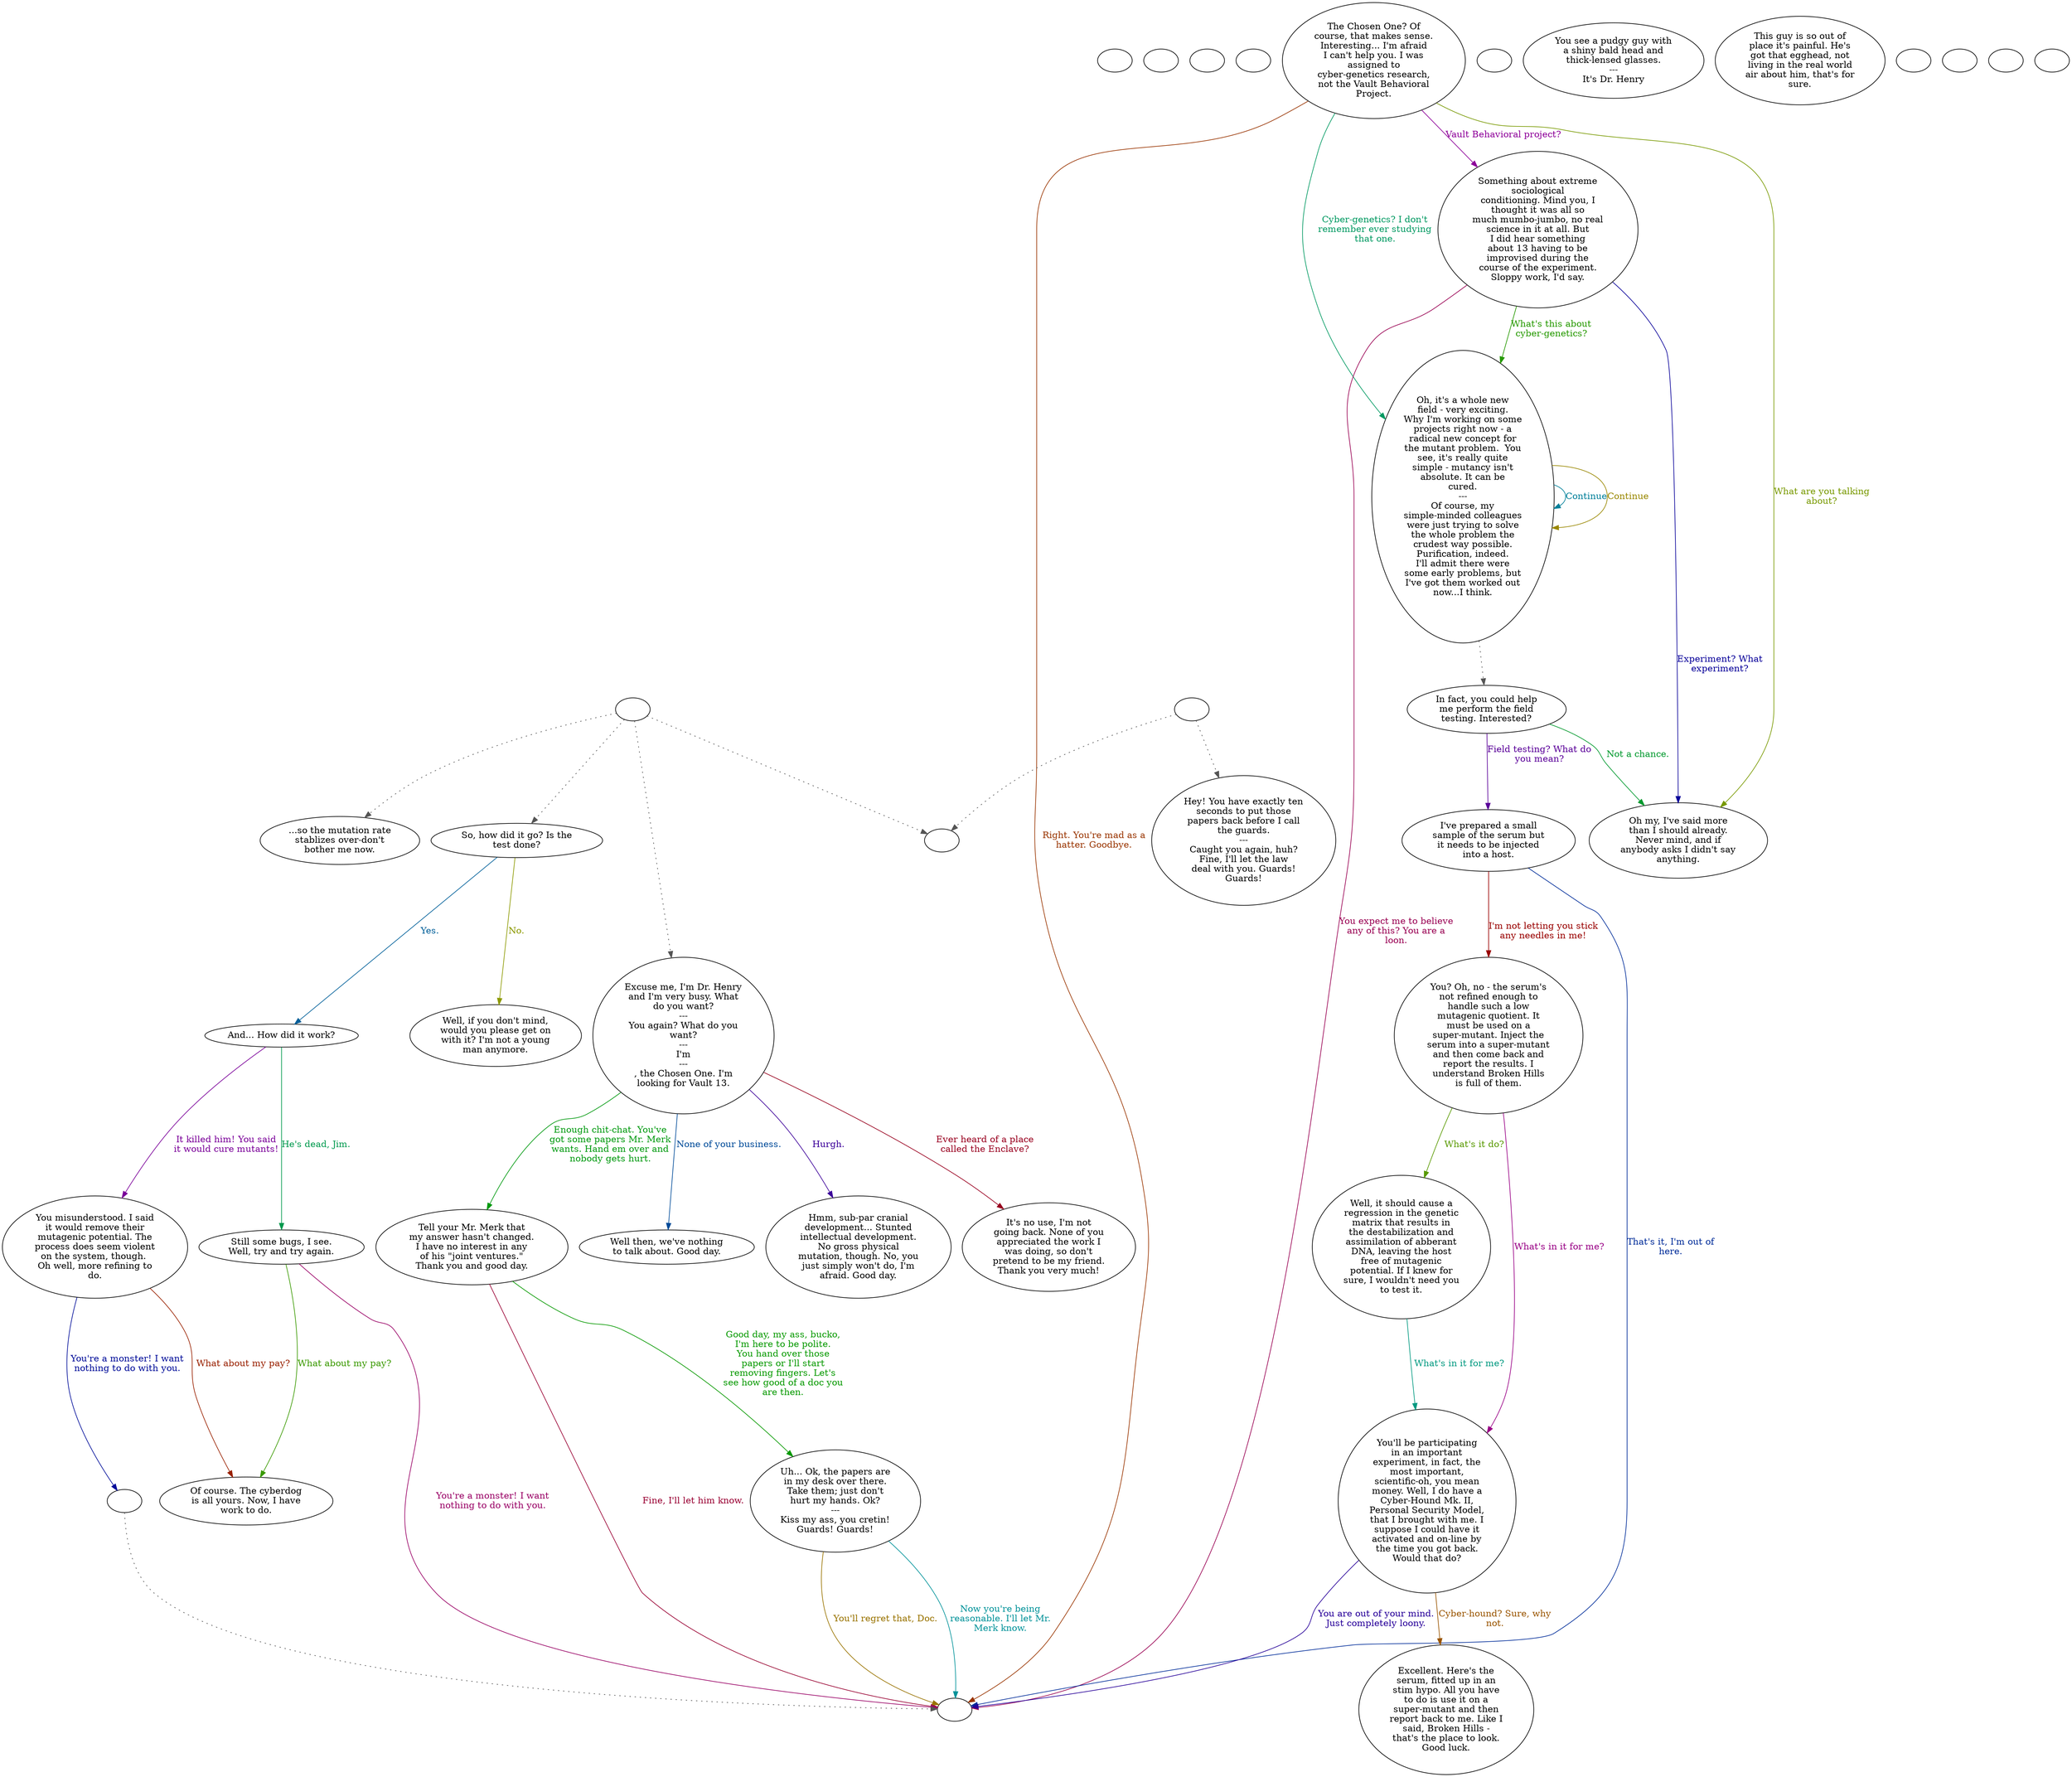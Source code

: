 digraph schenry {
  "checkPartyMembersNearDoor" [style=filled       fillcolor="#FFFFFF"       color="#000000"]
  "checkPartyMembersNearDoor" [label=""]
  "start" [style=filled       fillcolor="#FFFFFF"       color="#000000"]
  "start" [label=""]
  "critter_p_proc" [style=filled       fillcolor="#FFFFFF"       color="#000000"]
  "critter_p_proc" [label=""]
  "pickup_p_proc" [style=filled       fillcolor="#FFFFFF"       color="#000000"]
  "pickup_p_proc" [label=""]
  "talk_p_proc" [style=filled       fillcolor="#FFFFFF"       color="#000000"]
  "talk_p_proc" -> "Node016" [style=dotted color="#555555"]
  "talk_p_proc" -> "Node001" [style=dotted color="#555555"]
  "talk_p_proc" -> "Node022" [style=dotted color="#555555"]
  "talk_p_proc" -> "DoCallGuards" [style=dotted color="#555555"]
  "talk_p_proc" [label=""]
  "destroy_p_proc" [style=filled       fillcolor="#FFFFFF"       color="#000000"]
  "destroy_p_proc" [label=""]
  "look_at_p_proc" [style=filled       fillcolor="#FFFFFF"       color="#000000"]
  "look_at_p_proc" [label="You see a pudgy guy with\na shiny bald head and\nthick-lensed glasses.\n---\nIt's Dr. Henry"]
  "description_p_proc" [style=filled       fillcolor="#FFFFFF"       color="#000000"]
  "description_p_proc" [label="This guy is so out of\nplace it's painful. He's\ngot that egghead, not\nliving in the real world\nair about him, that's for\nsure."]
  "use_skill_on_p_proc" [style=filled       fillcolor="#FFFFFF"       color="#000000"]
  "use_skill_on_p_proc" [label=""]
  "damage_p_proc" [style=filled       fillcolor="#FFFFFF"       color="#000000"]
  "damage_p_proc" [label=""]
  "map_enter_p_proc" [style=filled       fillcolor="#FFFFFF"       color="#000000"]
  "map_enter_p_proc" [label=""]
  "Node998" [style=filled       fillcolor="#FFFFFF"       color="#000000"]
  "Node998" [label=""]
  "Node999" [style=filled       fillcolor="#FFFFFF"       color="#000000"]
  "Node999" [label=""]
  "Node001" [style=filled       fillcolor="#FFFFFF"       color="#000000"]
  "Node001" [label="Excuse me, I'm Dr. Henry\nand I'm very busy. What\ndo you want?\n---\nYou again? What do you\nwant?\n---\nI'm\n---\n, the Chosen One. I'm\nlooking for Vault 13."]
  "Node001" -> "Node002" [label="Hurgh." color="#3B0099" fontcolor="#3B0099"]
  "Node001" -> "Node013" [label="Enough chit-chat. You've\ngot some papers Mr. Merk\nwants. Hand em over and\nnobody gets hurt." color="#00990E" fontcolor="#00990E"]
  "Node001" -> "Node014" [label="Ever heard of a place\ncalled the Enclave?" color="#99001F" fontcolor="#99001F"]
  "Node001" -> "Node015" [label="None of your business." color="#004B99" fontcolor="#004B99"]
  "Node002" [style=filled       fillcolor="#FFFFFF"       color="#000000"]
  "Node002" [label="Hmm, sub-par cranial\ndevelopment... Stunted\nintellectual development.\nNo gross physical\nmutation, though. No, you\njust simply won't do, I'm\nafraid. Good day."]
  "Node003" [style=filled       fillcolor="#FFFFFF"       color="#000000"]
  "Node003" [label="The Chosen One? Of\ncourse, that makes sense.\nInteresting... I'm afraid\nI can't help you. I was\nassigned to\ncyber-genetics research,\nnot the Vault Behavioral\nProject."]
  "Node003" -> "Node004" [label="What are you talking\nabout?" color="#789900" fontcolor="#789900"]
  "Node003" -> "Node005" [label="Vault Behavioral project?" color="#8D0099" fontcolor="#8D0099"]
  "Node003" -> "Node006" [label="Cyber-genetics? I don't\nremember ever studying\nthat one." color="#009961" fontcolor="#009961"]
  "Node003" -> "Node999" [label="Right. You're mad as a\nhatter. Goodbye." color="#993400" fontcolor="#993400"]
  "Node004" [style=filled       fillcolor="#FFFFFF"       color="#000000"]
  "Node004" [label="Oh my, I've said more\nthan I should already.\nNever mind, and if\nanybody asks I didn't say\nanything."]
  "Node005" [style=filled       fillcolor="#FFFFFF"       color="#000000"]
  "Node005" [label="Something about extreme\nsociological\nconditioning. Mind you, I\nthought it was all so\nmuch mumbo-jumbo, no real\nscience in it at all. But\nI did hear something\nabout 13 having to be\nimprovised during the\ncourse of the experiment.\nSloppy work, I'd say."]
  "Node005" -> "Node004" [label="Experiment? What\nexperiment?" color="#070099" fontcolor="#070099"]
  "Node005" -> "Node006" [label="What's this about\ncyber-genetics?" color="#259900" fontcolor="#259900"]
  "Node005" -> "Node999" [label="You expect me to believe\nany of this? You are a\nloon." color="#990052" fontcolor="#990052"]
  "Node006" [style=filled       fillcolor="#FFFFFF"       color="#000000"]
  "Node006" -> "Node007" [style=dotted color="#555555"]
  "Node006" [label="Oh, it's a whole new\nfield - very exciting.\nWhy I'm working on some\nprojects right now - a\nradical new concept for\nthe mutant problem.  You\nsee, it's really quite\nsimple - mutancy isn't\nabsolute. It can be\ncured.\n---\nOf course, my\nsimple-minded colleagues\nwere just trying to solve\nthe whole problem the\ncrudest way possible.\nPurification, indeed.\nI'll admit there were\nsome early problems, but\nI've got them worked out\nnow...I think."]
  "Node006" -> "Node006" [label="Continue" color="#007F99" fontcolor="#007F99"]
  "Node006" -> "Node006" [label="Continue" color="#998700" fontcolor="#998700"]
  "Node007" [style=filled       fillcolor="#FFFFFF"       color="#000000"]
  "Node007" [label="In fact, you could help\nme perform the field\ntesting. Interested?"]
  "Node007" -> "Node008" [label="Field testing? What do\nyou mean?" color="#5A0099" fontcolor="#5A0099"]
  "Node007" -> "Node004" [label="Not a chance." color="#00992D" fontcolor="#00992D"]
  "Node008" [style=filled       fillcolor="#FFFFFF"       color="#000000"]
  "Node008" [label="I've prepared a small\nsample of the serum but\nit needs to be injected\ninto a host."]
  "Node008" -> "Node009" [label="I'm not letting you stick\nany needles in me!" color="#990100" fontcolor="#990100"]
  "Node008" -> "Node999" [label="That's it, I'm out of\nhere." color="#002C99" fontcolor="#002C99"]
  "Node009" [style=filled       fillcolor="#FFFFFF"       color="#000000"]
  "Node009" [label="You? Oh, no - the serum's\nnot refined enough to\nhandle such a low\nmutagenic quotient. It\nmust be used on a\nsuper-mutant. Inject the\nserum into a super-mutant\nand then come back and\nreport the results. I\nunderstand Broken Hills\nis full of them."]
  "Node009" -> "Node010" [label="What's it do?" color="#589900" fontcolor="#589900"]
  "Node009" -> "Node011" [label="What's in it for me?" color="#990085" fontcolor="#990085"]
  "Node010" [style=filled       fillcolor="#FFFFFF"       color="#000000"]
  "Node010" [label="Well, it should cause a\nregression in the genetic\nmatrix that results in\nthe destabilization and\nassimilation of abberant\nDNA, leaving the host\nfree of mutagenic\npotential. If I knew for\nsure, I wouldn't need you\nto test it."]
  "Node010" -> "Node011" [label="What's in it for me?" color="#009980" fontcolor="#009980"]
  "Node011" [style=filled       fillcolor="#FFFFFF"       color="#000000"]
  "Node011" [label="You'll be participating\nin an important\nexperiment, in fact, the\nmost important,\nscientific-oh, you mean\nmoney. Well, I do have a\nCyber-Hound Mk. II,\nPersonal Security Model,\nthat I brought with me. I\nsuppose I could have it\nactivated and on-line by\nthe time you got back.\nWould that do?"]
  "Node011" -> "Node012" [label="Cyber-hound? Sure, why\nnot." color="#995400" fontcolor="#995400"]
  "Node011" -> "Node999" [label="You are out of your mind.\nJust completely loony." color="#270099" fontcolor="#270099"]
  "Node012" [style=filled       fillcolor="#FFFFFF"       color="#000000"]
  "Node012" [label="Excellent. Here's the\nserum, fitted up in an\nstim hypo. All you have\nto do is use it on a\nsuper-mutant and then\nreport back to me. Like I\nsaid, Broken Hills -\nthat's the place to look.\nGood luck."]
  "Node013" [style=filled       fillcolor="#FFFFFF"       color="#000000"]
  "Node013" [label="Tell your Mr. Merk that\nmy answer hasn't changed.\nI have no interest in any\nof his \"joint ventures.\"\nThank you and good day."]
  "Node013" -> "Node023" [label="Good day, my ass, bucko,\nI'm here to be polite.\nYou hand over those\npapers or I'll start\nremoving fingers. Let's\nsee how good of a doc you\nare then." color="#069900" fontcolor="#069900"]
  "Node013" -> "Node999" [label="Fine, I'll let him know." color="#990032" fontcolor="#990032"]
  "Node014" [style=filled       fillcolor="#FFFFFF"       color="#000000"]
  "Node014" [label="It's no use, I'm not\ngoing back. None of you\nappreciated the work I\nwas doing, so don't\npretend to be my friend.\nThank you very much!"]
  "Node015" [style=filled       fillcolor="#FFFFFF"       color="#000000"]
  "Node015" [label="Well then, we've nothing\nto talk about. Good day."]
  "Node016" [style=filled       fillcolor="#FFFFFF"       color="#000000"]
  "Node016" [label="So, how did it go? Is the\ntest done?"]
  "Node016" -> "Node018" [label="Yes." color="#005F99" fontcolor="#005F99"]
  "Node016" -> "Node017" [label="No." color="#8C9900" fontcolor="#8C9900"]
  "Node017" [style=filled       fillcolor="#FFFFFF"       color="#000000"]
  "Node017" [label="Well, if you don't mind,\nwould you please get on\nwith it? I'm not a young\nman anymore."]
  "Node018" [style=filled       fillcolor="#FFFFFF"       color="#000000"]
  "Node018" [label="And... How did it work?"]
  "Node018" -> "Node019" [label="It killed him! You said\nit would cure mutants!" color="#7A0099" fontcolor="#7A0099"]
  "Node018" -> "Node020" [label="He's dead, Jim." color="#00994D" fontcolor="#00994D"]
  "Node019" [style=filled       fillcolor="#FFFFFF"       color="#000000"]
  "Node019" [label="You misunderstood. I said\nit would remove their\nmutagenic potential. The\nprocess does seem violent\non the system, though. \nOh well, more refining to\ndo."]
  "Node019" -> "Node021" [label="What about my pay?" color="#992000" fontcolor="#992000"]
  "Node019" -> "Node999a" [label="You're a monster! I want\nnothing to do with you." color="#000C99" fontcolor="#000C99"]
  "Node020" [style=filled       fillcolor="#FFFFFF"       color="#000000"]
  "Node020" [label="Still some bugs, I see.\nWell, try and try again."]
  "Node020" -> "Node021" [label="What about my pay?" color="#399900" fontcolor="#399900"]
  "Node020" -> "Node999" [label="You're a monster! I want\nnothing to do with you." color="#990065" fontcolor="#990065"]
  "Node021" [style=filled       fillcolor="#FFFFFF"       color="#000000"]
  "Node021" [label="Of course. The cyberdog\nis all yours. Now, I have\nwork to do."]
  "Node022" [style=filled       fillcolor="#FFFFFF"       color="#000000"]
  "Node022" [label="...so the mutation rate\nstablizes over-don't\nbother me now."]
  "Node023" [style=filled       fillcolor="#FFFFFF"       color="#000000"]
  "Node023" [label="Uh... Ok, the papers are\nin my desk over there.\nTake them; just don't\nhurt my hands. Ok?\n---\nKiss my ass, you cretin!\nGuards! Guards!"]
  "Node023" -> "Node999" [label="Now you're being\nreasonable. I'll let Mr.\nMerk know." color="#009299" fontcolor="#009299"]
  "Node023" -> "Node999" [label="You'll regret that, Doc." color="#997300" fontcolor="#997300"]
  "Node024" [style=filled       fillcolor="#FFFFFF"       color="#000000"]
  "Node024" [label="Hey! You have exactly ten\nseconds to put those\npapers back before I call\nthe guards.\n---\nCaught you again, huh?\nFine, I'll let the law\ndeal with you. Guards!\nGuards!"]
  "DoCallGuards" [style=filled       fillcolor="#FFFFFF"       color="#000000"]
  "DoCallGuards" [label=""]
  "timed_event_p_proc" [style=filled       fillcolor="#FFFFFF"       color="#000000"]
  "timed_event_p_proc" -> "DoCallGuards" [style=dotted color="#555555"]
  "timed_event_p_proc" -> "Node024" [style=dotted color="#555555"]
  "timed_event_p_proc" [label=""]
  "Node999a" [style=filled       fillcolor="#FFFFFF"       color="#000000"]
  "Node999a" -> "Node999" [style=dotted color="#555555"]
  "Node999a" [label=""]
}